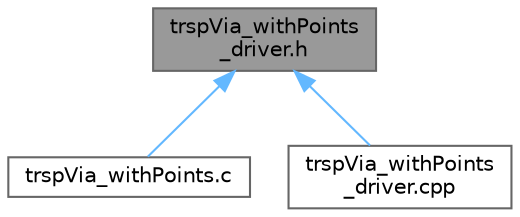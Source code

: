 digraph "trspVia_withPoints_driver.h"
{
 // LATEX_PDF_SIZE
  bgcolor="transparent";
  edge [fontname=Helvetica,fontsize=10,labelfontname=Helvetica,labelfontsize=10];
  node [fontname=Helvetica,fontsize=10,shape=box,height=0.2,width=0.4];
  Node1 [id="Node000001",label="trspVia_withPoints\l_driver.h",height=0.2,width=0.4,color="gray40", fillcolor="grey60", style="filled", fontcolor="black",tooltip=" "];
  Node1 -> Node2 [id="edge1_Node000001_Node000002",dir="back",color="steelblue1",style="solid",tooltip=" "];
  Node2 [id="Node000002",label="trspVia_withPoints.c",height=0.2,width=0.4,color="grey40", fillcolor="white", style="filled",URL="$trspVia__withPoints_8c.html",tooltip=" "];
  Node1 -> Node3 [id="edge2_Node000001_Node000003",dir="back",color="steelblue1",style="solid",tooltip=" "];
  Node3 [id="Node000003",label="trspVia_withPoints\l_driver.cpp",height=0.2,width=0.4,color="grey40", fillcolor="white", style="filled",URL="$trspVia__withPoints__driver_8cpp.html",tooltip=" "];
}
